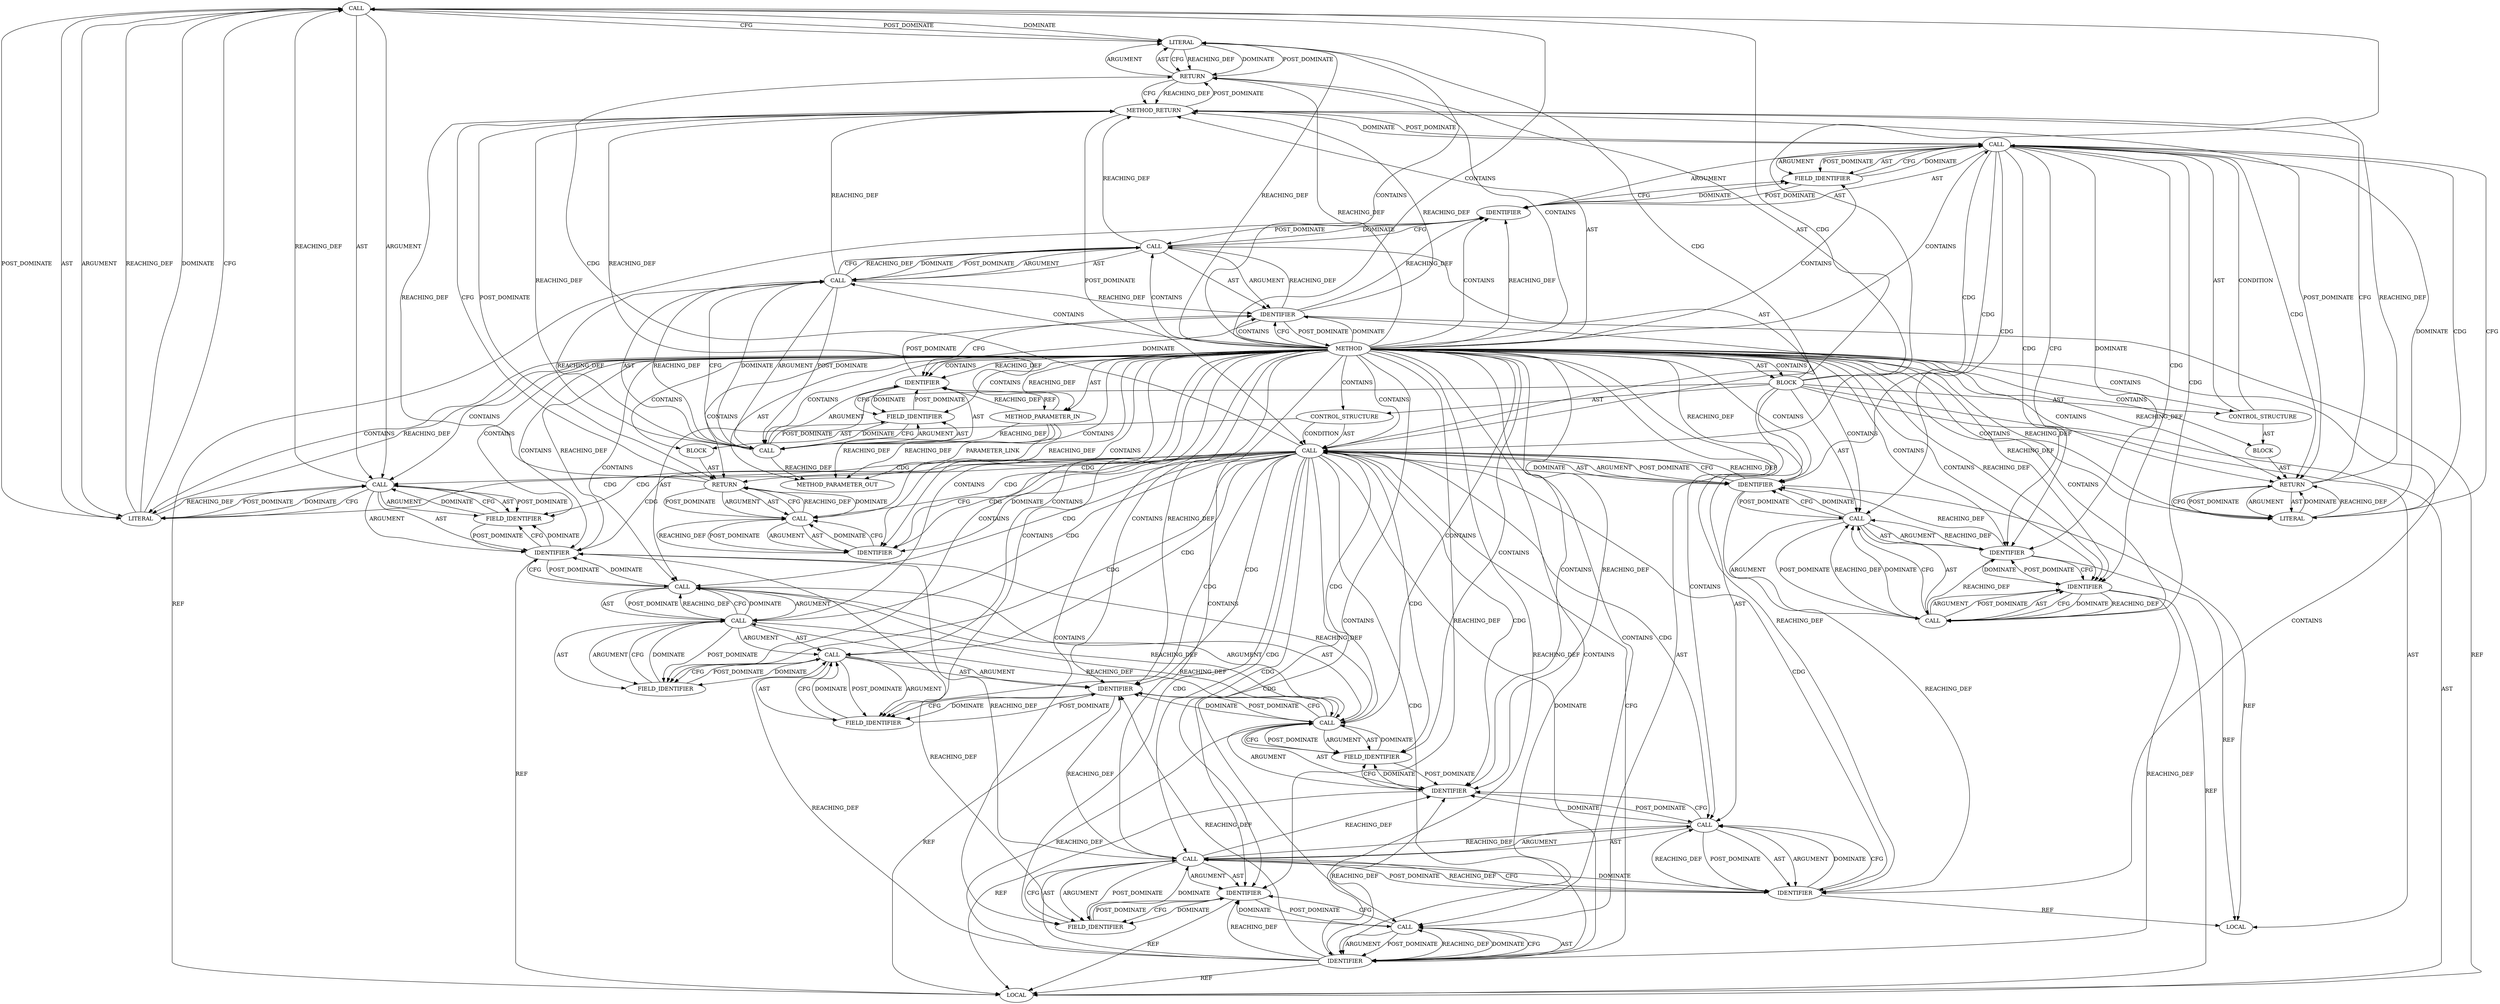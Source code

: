 digraph {
  8652 [label=CALL ORDER=10 ARGUMENT_INDEX=-1 CODE="strp->copy_mode = 1" COLUMN_NUMBER=2 METHOD_FULL_NAME="<operator>.assignment" LINE_NUMBER=135 TYPE_FULL_NAME="<empty>" DISPATCH_TYPE="STATIC_DISPATCH" SIGNATURE="" NAME="<operator>.assignment"]
  8622 [label=BLOCK ORDER=2 ARGUMENT_INDEX=-1 CODE="<empty>" COLUMN_NUMBER=3 LINE_NUMBER=125 TYPE_FULL_NAME="void"]
  8653 [label=CALL ORDER=1 ARGUMENT_INDEX=1 CODE="strp->copy_mode" COLUMN_NUMBER=2 METHOD_FULL_NAME="<operator>.indirectFieldAccess" LINE_NUMBER=135 TYPE_FULL_NAME="<empty>" DISPATCH_TYPE="STATIC_DISPATCH" SIGNATURE="" NAME="<operator>.indirectFieldAccess"]
  8611 [label=CALL ORDER=2 ARGUMENT_INDEX=-1 CODE="*strp = &ctx->strp" COLUMN_NUMBER=23 METHOD_FULL_NAME="<operator>.assignment" LINE_NUMBER=121 TYPE_FULL_NAME="<empty>" DISPATCH_TYPE="STATIC_DISPATCH" SIGNATURE="" NAME="<operator>.assignment"]
  8646 [label=FIELD_IDENTIFIER ORDER=2 ARGUMENT_INDEX=2 CODE="sk" COLUMN_NUMBER=16 LINE_NUMBER=134 CANONICAL_NAME="sk"]
  21511 [label=METHOD_PARAMETER_OUT ORDER=1 CODE="struct tls_sw_context_rx *ctx" IS_VARIADIC=false COLUMN_NUMBER=22 LINE_NUMBER=119 TYPE_FULL_NAME="tls_sw_context_rx*" EVALUATION_STRATEGY="BY_VALUE" INDEX=1 NAME="ctx"]
  8639 [label=CALL ORDER=1 ARGUMENT_INDEX=1 CODE="strp->anchor" COLUMN_NUMBER=2 METHOD_FULL_NAME="<operator>.indirectFieldAccess" LINE_NUMBER=132 TYPE_FULL_NAME="<empty>" DISPATCH_TYPE="STATIC_DISPATCH" SIGNATURE="" NAME="<operator>.indirectFieldAccess"]
  8657 [label=RETURN ORDER=11 ARGUMENT_INDEX=-1 CODE="return 0;" COLUMN_NUMBER=2 LINE_NUMBER=137]
  8628 [label=IDENTIFIER ORDER=1 ARGUMENT_INDEX=1 CODE="strp" COLUMN_NUMBER=31 LINE_NUMBER=127 TYPE_FULL_NAME="tls_strparser*" NAME="strp"]
  8630 [label=CALL ORDER=1 ARGUMENT_INDEX=-1 CODE="!skb" COLUMN_NUMBER=6 METHOD_FULL_NAME="<operator>.logicalNot" LINE_NUMBER=128 TYPE_FULL_NAME="<empty>" DISPATCH_TYPE="STATIC_DISPATCH" SIGNATURE="" NAME="<operator>.logicalNot"]
  8619 [label=CALL ORDER=1 ARGUMENT_INDEX=-1 CODE="strp->copy_mode" COLUMN_NUMBER=6 METHOD_FULL_NAME="<operator>.indirectFieldAccess" LINE_NUMBER=124 TYPE_FULL_NAME="<empty>" DISPATCH_TYPE="STATIC_DISPATCH" SIGNATURE="" NAME="<operator>.indirectFieldAccess"]
  8637 [label=IDENTIFIER ORDER=1 ARGUMENT_INDEX=1 CODE="strp" COLUMN_NUMBER=23 LINE_NUMBER=131 TYPE_FULL_NAME="tls_strparser*" NAME="strp"]
  8656 [label=LITERAL ORDER=2 ARGUMENT_INDEX=2 CODE="1" COLUMN_NUMBER=20 LINE_NUMBER=135 TYPE_FULL_NAME="int"]
  8623 [label=RETURN ORDER=1 ARGUMENT_INDEX=1 CODE="return 0;" COLUMN_NUMBER=3 LINE_NUMBER=125]
  8625 [label=CALL ORDER=5 ARGUMENT_INDEX=-1 CODE="skb = tls_strp_msg_make_copy(strp)" COLUMN_NUMBER=2 METHOD_FULL_NAME="<operator>.assignment" LINE_NUMBER=127 TYPE_FULL_NAME="<empty>" DISPATCH_TYPE="STATIC_DISPATCH" SIGNATURE="" NAME="<operator>.assignment"]
  8636 [label=CALL ORDER=7 ARGUMENT_INDEX=-1 CODE="tls_strp_anchor_free(strp)" COLUMN_NUMBER=2 METHOD_FULL_NAME="tls_strp_anchor_free" LINE_NUMBER=131 TYPE_FULL_NAME="<empty>" DISPATCH_TYPE="STATIC_DISPATCH" SIGNATURE="" NAME="tls_strp_anchor_free"]
  8616 [label=FIELD_IDENTIFIER ORDER=2 ARGUMENT_INDEX=2 CODE="strp" COLUMN_NUMBER=32 LINE_NUMBER=121 CANONICAL_NAME="strp"]
  8621 [label=FIELD_IDENTIFIER ORDER=2 ARGUMENT_INDEX=2 CODE="copy_mode" COLUMN_NUMBER=6 LINE_NUMBER=124 CANONICAL_NAME="copy_mode"]
  8647 [label=CALL ORDER=2 ARGUMENT_INDEX=2 CODE="strp->stm.full_len" COLUMN_NUMBER=26 METHOD_FULL_NAME="<operator>.fieldAccess" LINE_NUMBER=134 TYPE_FULL_NAME="<empty>" DISPATCH_TYPE="STATIC_DISPATCH" SIGNATURE="" NAME="<operator>.fieldAccess"]
  8649 [label=IDENTIFIER ORDER=1 ARGUMENT_INDEX=1 CODE="strp" COLUMN_NUMBER=26 LINE_NUMBER=134 TYPE_FULL_NAME="tls_strparser*" NAME="strp"]
  8613 [label=CALL ORDER=2 ARGUMENT_INDEX=2 CODE="&ctx->strp" COLUMN_NUMBER=31 METHOD_FULL_NAME="<operator>.addressOf" LINE_NUMBER=121 TYPE_FULL_NAME="<empty>" DISPATCH_TYPE="STATIC_DISPATCH" SIGNATURE="" NAME="<operator>.addressOf"]
  8614 [label=CALL ORDER=1 ARGUMENT_INDEX=1 CODE="ctx->strp" COLUMN_NUMBER=32 METHOD_FULL_NAME="<operator>.indirectFieldAccess" LINE_NUMBER=121 TYPE_FULL_NAME="<empty>" DISPATCH_TYPE="STATIC_DISPATCH" SIGNATURE="" NAME="<operator>.indirectFieldAccess"]
  8654 [label=IDENTIFIER ORDER=1 ARGUMENT_INDEX=1 CODE="strp" COLUMN_NUMBER=2 LINE_NUMBER=135 TYPE_FULL_NAME="tls_strparser*" NAME="strp"]
  8648 [label=CALL ORDER=1 ARGUMENT_INDEX=1 CODE="strp->stm" COLUMN_NUMBER=26 METHOD_FULL_NAME="<operator>.indirectFieldAccess" LINE_NUMBER=134 TYPE_FULL_NAME="<empty>" DISPATCH_TYPE="STATIC_DISPATCH" SIGNATURE="" NAME="<operator>.indirectFieldAccess"]
  8650 [label=FIELD_IDENTIFIER ORDER=2 ARGUMENT_INDEX=2 CODE="stm" COLUMN_NUMBER=26 LINE_NUMBER=134 CANONICAL_NAME="stm"]
  8615 [label=IDENTIFIER ORDER=1 ARGUMENT_INDEX=1 CODE="ctx" COLUMN_NUMBER=32 LINE_NUMBER=121 TYPE_FULL_NAME="tls_sw_context_rx*" NAME="ctx"]
  8635 [label=IDENTIFIER ORDER=1 ARGUMENT_INDEX=1 CODE="ENOMEM" COLUMN_NUMBER=11 LINE_NUMBER=129 TYPE_FULL_NAME="ANY" NAME="ENOMEM"]
  8612 [label=IDENTIFIER ORDER=1 ARGUMENT_INDEX=1 CODE="strp" COLUMN_NUMBER=24 LINE_NUMBER=121 TYPE_FULL_NAME="tls_strparser*" NAME="strp"]
  8629 [label=CONTROL_STRUCTURE CONTROL_STRUCTURE_TYPE="IF" ORDER=6 PARSER_TYPE_NAME="CASTIfStatement" ARGUMENT_INDEX=-1 CODE="if (!skb)" COLUMN_NUMBER=2 LINE_NUMBER=128]
  8631 [label=IDENTIFIER ORDER=1 ARGUMENT_INDEX=1 CODE="skb" COLUMN_NUMBER=7 LINE_NUMBER=128 TYPE_FULL_NAME="sk_buff*" NAME="skb"]
  8617 [label=LOCAL ORDER=3 CODE="struct sk_buff* skb" COLUMN_NUMBER=17 LINE_NUMBER=122 TYPE_FULL_NAME="sk_buff*" NAME="skb"]
  8655 [label=FIELD_IDENTIFIER ORDER=2 ARGUMENT_INDEX=2 CODE="copy_mode" COLUMN_NUMBER=2 LINE_NUMBER=135 CANONICAL_NAME="copy_mode"]
  8641 [label=FIELD_IDENTIFIER ORDER=2 ARGUMENT_INDEX=2 CODE="anchor" COLUMN_NUMBER=2 LINE_NUMBER=132 CANONICAL_NAME="anchor"]
  8632 [label=BLOCK ORDER=2 ARGUMENT_INDEX=-1 CODE="<empty>" COLUMN_NUMBER=3 LINE_NUMBER=129 TYPE_FULL_NAME="void"]
  8645 [label=IDENTIFIER ORDER=1 ARGUMENT_INDEX=1 CODE="strp" COLUMN_NUMBER=16 LINE_NUMBER=134 TYPE_FULL_NAME="tls_strparser*" NAME="strp"]
  8640 [label=IDENTIFIER ORDER=1 ARGUMENT_INDEX=1 CODE="strp" COLUMN_NUMBER=2 LINE_NUMBER=132 TYPE_FULL_NAME="tls_strparser*" NAME="strp"]
  8627 [label=CALL ORDER=2 ARGUMENT_INDEX=2 CODE="tls_strp_msg_make_copy(strp)" COLUMN_NUMBER=8 METHOD_FULL_NAME="tls_strp_msg_make_copy" LINE_NUMBER=127 TYPE_FULL_NAME="<empty>" DISPATCH_TYPE="STATIC_DISPATCH" SIGNATURE="" NAME="tls_strp_msg_make_copy"]
  8609 [label=BLOCK ORDER=2 ARGUMENT_INDEX=-1 CODE="{
	struct tls_strparser *strp = &ctx->strp;
	struct sk_buff *skb;

	if (strp->copy_mode)
		return 0;

	skb = tls_strp_msg_make_copy(strp);
	if (!skb)
		return -ENOMEM;

	tls_strp_anchor_free(strp);
	strp->anchor = skb;

	tcp_read_done(strp->sk, strp->stm.full_len);
	strp->copy_mode = 1;

	return 0;
}" COLUMN_NUMBER=1 LINE_NUMBER=120 TYPE_FULL_NAME="void"]
  8607 [label=METHOD COLUMN_NUMBER=1 LINE_NUMBER=119 COLUMN_NUMBER_END=1 IS_EXTERNAL=false SIGNATURE="int tls_strp_msg_cow (tls_sw_context_rx*)" NAME="tls_strp_msg_cow" AST_PARENT_TYPE="TYPE_DECL" AST_PARENT_FULL_NAME="tls_strp.c:<global>" ORDER=8 CODE="int tls_strp_msg_cow(struct tls_sw_context_rx *ctx)
{
	struct tls_strparser *strp = &ctx->strp;
	struct sk_buff *skb;

	if (strp->copy_mode)
		return 0;

	skb = tls_strp_msg_make_copy(strp);
	if (!skb)
		return -ENOMEM;

	tls_strp_anchor_free(strp);
	strp->anchor = skb;

	tcp_read_done(strp->sk, strp->stm.full_len);
	strp->copy_mode = 1;

	return 0;
}" FULL_NAME="tls_strp_msg_cow" LINE_NUMBER_END=138 FILENAME="tls_strp.c"]
  8633 [label=RETURN ORDER=1 ARGUMENT_INDEX=1 CODE="return -ENOMEM;" COLUMN_NUMBER=3 LINE_NUMBER=129]
  8642 [label=IDENTIFIER ORDER=2 ARGUMENT_INDEX=2 CODE="skb" COLUMN_NUMBER=17 LINE_NUMBER=132 TYPE_FULL_NAME="sk_buff*" NAME="skb"]
  8620 [label=IDENTIFIER ORDER=1 ARGUMENT_INDEX=1 CODE="strp" COLUMN_NUMBER=6 LINE_NUMBER=124 TYPE_FULL_NAME="tls_strparser*" NAME="strp"]
  8626 [label=IDENTIFIER ORDER=1 ARGUMENT_INDEX=1 CODE="skb" COLUMN_NUMBER=2 LINE_NUMBER=127 TYPE_FULL_NAME="sk_buff*" NAME="skb"]
  8659 [label=METHOD_RETURN ORDER=3 CODE="RET" COLUMN_NUMBER=1 LINE_NUMBER=119 TYPE_FULL_NAME="int" EVALUATION_STRATEGY="BY_VALUE"]
  8638 [label=CALL ORDER=8 ARGUMENT_INDEX=-1 CODE="strp->anchor = skb" COLUMN_NUMBER=2 METHOD_FULL_NAME="<operator>.assignment" LINE_NUMBER=132 TYPE_FULL_NAME="<empty>" DISPATCH_TYPE="STATIC_DISPATCH" SIGNATURE="" NAME="<operator>.assignment"]
  8608 [label=METHOD_PARAMETER_IN ORDER=1 CODE="struct tls_sw_context_rx *ctx" IS_VARIADIC=false COLUMN_NUMBER=22 LINE_NUMBER=119 TYPE_FULL_NAME="tls_sw_context_rx*" EVALUATION_STRATEGY="BY_VALUE" INDEX=1 NAME="ctx"]
  8624 [label=LITERAL ORDER=1 ARGUMENT_INDEX=-1 CODE="0" COLUMN_NUMBER=10 LINE_NUMBER=125 TYPE_FULL_NAME="int"]
  8610 [label=LOCAL ORDER=1 CODE="struct tls_strparser* strp" COLUMN_NUMBER=23 LINE_NUMBER=121 TYPE_FULL_NAME="tls_strparser*" NAME="strp"]
  8634 [label=CALL ORDER=1 ARGUMENT_INDEX=-1 CODE="-ENOMEM" COLUMN_NUMBER=10 METHOD_FULL_NAME="<operator>.minus" LINE_NUMBER=129 TYPE_FULL_NAME="<empty>" DISPATCH_TYPE="STATIC_DISPATCH" SIGNATURE="" NAME="<operator>.minus"]
  8658 [label=LITERAL ORDER=1 ARGUMENT_INDEX=-1 CODE="0" COLUMN_NUMBER=9 LINE_NUMBER=137 TYPE_FULL_NAME="int"]
  8644 [label=CALL ORDER=1 ARGUMENT_INDEX=1 CODE="strp->sk" COLUMN_NUMBER=16 METHOD_FULL_NAME="<operator>.indirectFieldAccess" LINE_NUMBER=134 TYPE_FULL_NAME="<empty>" DISPATCH_TYPE="STATIC_DISPATCH" SIGNATURE="" NAME="<operator>.indirectFieldAccess"]
  8651 [label=FIELD_IDENTIFIER ORDER=2 ARGUMENT_INDEX=2 CODE="full_len" COLUMN_NUMBER=26 LINE_NUMBER=134 CANONICAL_NAME="full_len"]
  8618 [label=CONTROL_STRUCTURE CONTROL_STRUCTURE_TYPE="IF" ORDER=4 PARSER_TYPE_NAME="CASTIfStatement" ARGUMENT_INDEX=-1 CODE="if (strp->copy_mode)" COLUMN_NUMBER=2 LINE_NUMBER=124]
  8643 [label=CALL ORDER=9 ARGUMENT_INDEX=-1 CODE="tcp_read_done(strp->sk, strp->stm.full_len)" COLUMN_NUMBER=2 METHOD_FULL_NAME="tcp_read_done" LINE_NUMBER=134 TYPE_FULL_NAME="<empty>" DISPATCH_TYPE="STATIC_DISPATCH" SIGNATURE="" NAME="tcp_read_done"]
  8626 -> 8631 [label=REACHING_DEF VARIABLE="skb"]
  8649 -> 8644 [label=POST_DOMINATE ]
  8648 -> 8650 [label=ARGUMENT ]
  8615 -> 8616 [label=DOMINATE ]
  8656 -> 8652 [label=REACHING_DEF VARIABLE="1"]
  8611 -> 8613 [label=POST_DOMINATE ]
  8620 -> 8611 [label=POST_DOMINATE ]
  8616 -> 8614 [label=DOMINATE ]
  8653 -> 8656 [label=DOMINATE ]
  8641 -> 8640 [label=POST_DOMINATE ]
  8630 -> 8651 [label=CDG ]
  8631 -> 8642 [label=REACHING_DEF VARIABLE="skb"]
  8654 -> 8655 [label=CFG ]
  8637 -> 8645 [label=REACHING_DEF VARIABLE="strp"]
  8648 -> 8650 [label=POST_DOMINATE ]
  8647 -> 8643 [label=REACHING_DEF VARIABLE="strp->stm.full_len"]
  8625 -> 8626 [label=AST ]
  8628 -> 8610 [label=REF ]
  8612 -> 8611 [label=REACHING_DEF VARIABLE="strp"]
  8607 -> 8658 [label=CONTAINS ]
  8614 -> 8613 [label=REACHING_DEF VARIABLE="ctx->strp"]
  8614 -> 8613 [label=REACHING_DEF VARIABLE="ctx->strp"]
  8641 -> 8639 [label=DOMINATE ]
  8607 -> 8653 [label=CONTAINS ]
  8607 -> 8612 [label=DOMINATE ]
  8607 -> 8621 [label=CONTAINS ]
  8612 -> 8607 [label=POST_DOMINATE ]
  8637 -> 8636 [label=REACHING_DEF VARIABLE="strp"]
  8607 -> 8626 [label=CONTAINS ]
  8629 -> 8632 [label=AST ]
  8647 -> 8651 [label=POST_DOMINATE ]
  8624 -> 8623 [label=DOMINATE ]
  8647 -> 8644 [label=REACHING_DEF VARIABLE="strp->stm.full_len"]
  8607 -> 8651 [label=CONTAINS ]
  8607 -> 8647 [label=CONTAINS ]
  8625 -> 8631 [label=CFG ]
  8607 -> 8645 [label=REACHING_DEF VARIABLE=""]
  8621 -> 8619 [label=CFG ]
  8642 -> 8638 [label=DOMINATE ]
  8633 -> 8659 [label=REACHING_DEF VARIABLE="<RET>"]
  8607 -> 8622 [label=CONTAINS ]
  8613 -> 8611 [label=CFG ]
  8609 -> 8611 [label=AST ]
  8619 -> 8625 [label=CDG ]
  8639 -> 8640 [label=ARGUMENT ]
  8607 -> 8654 [label=REACHING_DEF VARIABLE=""]
  8652 -> 8653 [label=AST ]
  8619 -> 8626 [label=DOMINATE ]
  8614 -> 8613 [label=CFG ]
  8614 -> 8613 [label=DOMINATE ]
  8639 -> 8638 [label=REACHING_DEF VARIABLE="strp->anchor"]
  8615 -> 8616 [label=CFG ]
  8651 -> 8647 [label=CFG ]
  8652 -> 8653 [label=ARGUMENT ]
  8630 -> 8631 [label=AST ]
  8625 -> 8627 [label=AST ]
  8630 -> 8647 [label=CDG ]
  8645 -> 8646 [label=DOMINATE ]
  8657 -> 8658 [label=POST_DOMINATE ]
  8612 -> 8615 [label=DOMINATE ]
  8607 -> 8620 [label=REACHING_DEF VARIABLE=""]
  8628 -> 8627 [label=CFG ]
  8648 -> 8651 [label=DOMINATE ]
  8607 -> 8629 [label=CONTAINS ]
  8643 -> 8647 [label=ARGUMENT ]
  8644 -> 8643 [label=REACHING_DEF VARIABLE="strp->sk"]
  8639 -> 8649 [label=REACHING_DEF VARIABLE="strp->anchor"]
  8634 -> 8635 [label=POST_DOMINATE ]
  8642 -> 8639 [label=POST_DOMINATE ]
  8607 -> 21511 [label=AST ]
  8653 -> 8656 [label=CFG ]
  8612 -> 8659 [label=REACHING_DEF VARIABLE="strp"]
  8656 -> 8653 [label=POST_DOMINATE ]
  8607 -> 8625 [label=CONTAINS ]
  8607 -> 8638 [label=CONTAINS ]
  8623 -> 8659 [label=CFG ]
  8655 -> 8654 [label=POST_DOMINATE ]
  8607 -> 8633 [label=CONTAINS ]
  8652 -> 8656 [label=POST_DOMINATE ]
  8648 -> 8650 [label=AST ]
  8630 -> 8642 [label=CDG ]
  8607 -> 8630 [label=CONTAINS ]
  8607 -> 8614 [label=CONTAINS ]
  8630 -> 8646 [label=CDG ]
  8611 -> 8613 [label=ARGUMENT ]
  8630 -> 8637 [label=CFG ]
  8621 -> 8620 [label=POST_DOMINATE ]
  8634 -> 8633 [label=CFG ]
  8643 -> 8647 [label=AST ]
  8607 -> 8657 [label=CONTAINS ]
  8614 -> 8615 [label=AST ]
  8644 -> 8646 [label=AST ]
  8639 -> 8641 [label=AST ]
  8630 -> 8637 [label=CDG ]
  8614 -> 8616 [label=ARGUMENT ]
  8657 -> 8659 [label=CFG ]
  8613 -> 8611 [label=REACHING_DEF VARIABLE="&ctx->strp"]
  8643 -> 8654 [label=DOMINATE ]
  8636 -> 8637 [label=AST ]
  8607 -> 8636 [label=CONTAINS ]
  8638 -> 8639 [label=ARGUMENT ]
  8642 -> 8639 [label=REACHING_DEF VARIABLE="skb"]
  8630 -> 8638 [label=CDG ]
  8619 -> 8626 [label=CDG ]
  8619 -> 8630 [label=CDG ]
  8631 -> 8625 [label=POST_DOMINATE ]
  8624 -> 8623 [label=REACHING_DEF VARIABLE="0"]
  8643 -> 8654 [label=CFG ]
  8627 -> 8626 [label=REACHING_DEF VARIABLE="tls_strp_msg_make_copy(strp)"]
  8630 -> 8652 [label=CDG ]
  8607 -> 8639 [label=CONTAINS ]
  8649 -> 8650 [label=DOMINATE ]
  8631 -> 8617 [label=REF ]
  8634 -> 8635 [label=ARGUMENT ]
  8644 -> 8645 [label=ARGUMENT ]
  8608 -> 8615 [label=REACHING_DEF VARIABLE="ctx"]
  8609 -> 8652 [label=AST ]
  8645 -> 8638 [label=POST_DOMINATE ]
  8659 -> 8657 [label=POST_DOMINATE ]
  8650 -> 8648 [label=DOMINATE ]
  8612 -> 8628 [label=REACHING_DEF VARIABLE="strp"]
  8607 -> 8618 [label=CONTAINS ]
  8623 -> 8624 [label=POST_DOMINATE ]
  8630 -> 8631 [label=ARGUMENT ]
  8641 -> 8639 [label=CFG ]
  8607 -> 8615 [label=CONTAINS ]
  8651 -> 8647 [label=DOMINATE ]
  8607 -> 8635 [label=REACHING_DEF VARIABLE=""]
  8609 -> 8636 [label=AST ]
  8659 -> 8633 [label=POST_DOMINATE ]
  8627 -> 8628 [label=ARGUMENT ]
  8628 -> 8627 [label=DOMINATE ]
  8607 -> 8609 [label=CONTAINS ]
  8607 -> 8637 [label=REACHING_DEF VARIABLE=""]
  8647 -> 8648 [label=AST ]
  8607 -> 8613 [label=CONTAINS ]
  8655 -> 8653 [label=DOMINATE ]
  8619 -> 8624 [label=CDG ]
  8631 -> 8630 [label=CFG ]
  8658 -> 8657 [label=CFG ]
  8630 -> 8636 [label=CDG ]
  8619 -> 8624 [label=CFG ]
  8630 -> 8640 [label=CDG ]
  8607 -> 8645 [label=CONTAINS ]
  8635 -> 8634 [label=DOMINATE ]
  8637 -> 8654 [label=REACHING_DEF VARIABLE="strp"]
  8643 -> 8644 [label=AST ]
  8616 -> 8614 [label=CFG ]
  8656 -> 8652 [label=DOMINATE ]
  8607 -> 8608 [label=REACHING_DEF VARIABLE=""]
  8626 -> 8628 [label=DOMINATE ]
  8607 -> 8648 [label=CONTAINS ]
  8611 -> 8612 [label=ARGUMENT ]
  8621 -> 8619 [label=DOMINATE ]
  8633 -> 8634 [label=POST_DOMINATE ]
  8620 -> 8621 [label=CFG ]
  8647 -> 8643 [label=CFG ]
  8647 -> 8648 [label=ARGUMENT ]
  8632 -> 8633 [label=AST ]
  8659 -> 8623 [label=POST_DOMINATE ]
  8625 -> 8626 [label=ARGUMENT ]
  8630 -> 8657 [label=CDG ]
  8639 -> 8642 [label=CFG ]
  8607 -> 8658 [label=REACHING_DEF VARIABLE=""]
  8659 -> 8630 [label=POST_DOMINATE ]
  8630 -> 8648 [label=CDG ]
  8631 -> 8630 [label=REACHING_DEF VARIABLE="skb"]
  8630 -> 8656 [label=CDG ]
  8638 -> 8642 [label=POST_DOMINATE ]
  8644 -> 8647 [label=REACHING_DEF VARIABLE="strp->sk"]
  8607 -> 8659 [label=AST ]
  8609 -> 8629 [label=AST ]
  8607 -> 8615 [label=REACHING_DEF VARIABLE=""]
  8614 -> 8616 [label=AST ]
  8644 -> 8649 [label=CFG ]
  8646 -> 8644 [label=DOMINATE ]
  8625 -> 8631 [label=DOMINATE ]
  8654 -> 8643 [label=POST_DOMINATE ]
  8618 -> 8619 [label=CONDITION ]
  8647 -> 8643 [label=DOMINATE ]
  8607 -> 8627 [label=CONTAINS ]
  8640 -> 8636 [label=POST_DOMINATE ]
  8611 -> 8612 [label=AST ]
  8608 -> 21511 [label=REACHING_DEF VARIABLE="ctx"]
  8608 -> 21511 [label=REACHING_DEF VARIABLE="ctx"]
  8627 -> 8625 [label=REACHING_DEF VARIABLE="tls_strp_msg_make_copy(strp)"]
  8650 -> 8648 [label=CFG ]
  8613 -> 8614 [label=ARGUMENT ]
  8637 -> 8636 [label=DOMINATE ]
  8639 -> 8641 [label=POST_DOMINATE ]
  8639 -> 8642 [label=DOMINATE ]
  8643 -> 8647 [label=POST_DOMINATE ]
  8607 -> 8642 [label=REACHING_DEF VARIABLE=""]
  8607 -> 8623 [label=REACHING_DEF VARIABLE=""]
  8615 -> 8608 [label=REF ]
  8658 -> 8657 [label=DOMINATE ]
  8647 -> 8651 [label=AST ]
  8607 -> 8609 [label=AST ]
  8655 -> 8653 [label=CFG ]
  8607 -> 8624 [label=REACHING_DEF VARIABLE=""]
  8633 -> 8634 [label=ARGUMENT ]
  8657 -> 8658 [label=ARGUMENT ]
  8613 -> 8612 [label=REACHING_DEF VARIABLE="&ctx->strp"]
  8656 -> 8653 [label=REACHING_DEF VARIABLE="1"]
  8609 -> 8625 [label=AST ]
  8630 -> 8658 [label=CDG ]
  8607 -> 8640 [label=CONTAINS ]
  8607 -> 8656 [label=CONTAINS ]
  8611 -> 8659 [label=REACHING_DEF VARIABLE="*strp = &ctx->strp"]
  8653 -> 8655 [label=AST ]
  8607 -> 8632 [label=CONTAINS ]
  8628 -> 8627 [label=REACHING_DEF VARIABLE="strp"]
  8658 -> 8652 [label=POST_DOMINATE ]
  8652 -> 8658 [label=DOMINATE ]
  8607 -> 8628 [label=CONTAINS ]
  8657 -> 8659 [label=REACHING_DEF VARIABLE="<RET>"]
  8607 -> 8612 [label=CONTAINS ]
  8640 -> 8641 [label=DOMINATE ]
  8607 -> 8616 [label=CONTAINS ]
  8649 -> 8610 [label=REF ]
  8630 -> 8644 [label=CDG ]
  8614 -> 8616 [label=POST_DOMINATE ]
  8638 -> 8642 [label=AST ]
  8644 -> 8649 [label=DOMINATE ]
  8651 -> 8648 [label=POST_DOMINATE ]
  8607 -> 8624 [label=CONTAINS ]
  8609 -> 8610 [label=AST ]
  8654 -> 8610 [label=REF ]
  8607 -> 8657 [label=REACHING_DEF VARIABLE=""]
  8633 -> 8659 [label=CFG ]
  8649 -> 8650 [label=CFG ]
  8646 -> 8644 [label=CFG ]
  8619 -> 8624 [label=DOMINATE ]
  8628 -> 8637 [label=REACHING_DEF VARIABLE="strp"]
  8624 -> 8623 [label=CFG ]
  8609 -> 8618 [label=AST ]
  8607 -> 8642 [label=CONTAINS ]
  8630 -> 8635 [label=DOMINATE ]
  8625 -> 8627 [label=ARGUMENT ]
  8619 -> 8621 [label=ARGUMENT ]
  8607 -> 8649 [label=REACHING_DEF VARIABLE=""]
  8620 -> 8610 [label=REF ]
  8630 -> 8633 [label=CDG ]
  8630 -> 8631 [label=POST_DOMINATE ]
  8627 -> 8625 [label=DOMINATE ]
  8609 -> 8617 [label=AST ]
  8635 -> 8634 [label=CFG ]
  8620 -> 8621 [label=DOMINATE ]
  8612 -> 8610 [label=REF ]
  8630 -> 8635 [label=CFG ]
  8607 -> 8652 [label=CONTAINS ]
  8636 -> 8640 [label=CFG ]
  8630 -> 8634 [label=CDG ]
  8625 -> 8627 [label=POST_DOMINATE ]
  8653 -> 8654 [label=ARGUMENT ]
  8638 -> 8639 [label=AST ]
  8619 -> 8627 [label=CDG ]
  8613 -> 8614 [label=POST_DOMINATE ]
  8640 -> 8610 [label=REF ]
  8626 -> 8625 [label=REACHING_DEF VARIABLE="skb"]
  8634 -> 8633 [label=REACHING_DEF VARIABLE="-ENOMEM"]
  8630 -> 8645 [label=CDG ]
  8630 -> 8639 [label=CDG ]
  8615 -> 8612 [label=POST_DOMINATE ]
  8644 -> 8646 [label=POST_DOMINATE ]
  8630 -> 8655 [label=CDG ]
  8630 -> 8635 [label=CDG ]
  8630 -> 8641 [label=CDG ]
  8619 -> 8621 [label=POST_DOMINATE ]
  8630 -> 8649 [label=CDG ]
  8629 -> 8630 [label=AST ]
  8650 -> 8649 [label=POST_DOMINATE ]
  8616 -> 8615 [label=POST_DOMINATE ]
  8607 -> 8641 [label=CONTAINS ]
  8658 -> 8657 [label=REACHING_DEF VARIABLE="0"]
  8630 -> 8654 [label=CDG ]
  8659 -> 8619 [label=POST_DOMINATE ]
  8626 -> 8628 [label=CFG ]
  8607 -> 8619 [label=CONTAINS ]
  8645 -> 8646 [label=CFG ]
  8652 -> 8656 [label=AST ]
  8642 -> 8617 [label=REF ]
  8607 -> 8635 [label=CONTAINS ]
  8638 -> 8645 [label=CFG ]
  8609 -> 8657 [label=AST ]
  8639 -> 8654 [label=REACHING_DEF VARIABLE="strp->anchor"]
  8653 -> 8652 [label=REACHING_DEF VARIABLE="strp->copy_mode"]
  8627 -> 8628 [label=POST_DOMINATE ]
  8623 -> 8624 [label=ARGUMENT ]
  8619 -> 8620 [label=AST ]
  8613 -> 8614 [label=AST ]
  8627 -> 8625 [label=CFG ]
  8622 -> 8623 [label=AST ]
  8639 -> 8645 [label=REACHING_DEF VARIABLE="strp->anchor"]
  8648 -> 8649 [label=AST ]
  8607 -> 8612 [label=CFG ]
  8637 -> 8640 [label=REACHING_DEF VARIABLE="strp"]
  8652 -> 8658 [label=CFG ]
  8631 -> 8630 [label=DOMINATE ]
  8611 -> 8620 [label=DOMINATE ]
  8626 -> 8617 [label=REF ]
  8614 -> 8659 [label=REACHING_DEF VARIABLE="ctx->strp"]
  8634 -> 8635 [label=AST ]
  8642 -> 8638 [label=CFG ]
  8607 -> 8620 [label=CONTAINS ]
  8646 -> 8645 [label=POST_DOMINATE ]
  8637 -> 8610 [label=REF ]
  8640 -> 8641 [label=CFG ]
  8647 -> 8651 [label=ARGUMENT ]
  8611 -> 8613 [label=AST ]
  8629 -> 8630 [label=CONDITION ]
  8635 -> 8634 [label=REACHING_DEF VARIABLE="ENOMEM"]
  8619 -> 8621 [label=AST ]
  8638 -> 8642 [label=ARGUMENT ]
  8630 -> 8643 [label=CDG ]
  8645 -> 8610 [label=REF ]
  8623 -> 8659 [label=REACHING_DEF VARIABLE="<RET>"]
  8636 -> 8637 [label=ARGUMENT ]
  8636 -> 8640 [label=DOMINATE ]
  8607 -> 8631 [label=REACHING_DEF VARIABLE=""]
  8630 -> 8653 [label=CDG ]
  8607 -> 8631 [label=CONTAINS ]
  8652 -> 8656 [label=ARGUMENT ]
  8607 -> 8623 [label=CONTAINS ]
  8618 -> 8622 [label=AST ]
  8607 -> 8608 [label=AST ]
  8642 -> 8638 [label=REACHING_DEF VARIABLE="skb"]
  8644 -> 8654 [label=REACHING_DEF VARIABLE="strp->sk"]
  8607 -> 8650 [label=CONTAINS ]
  8639 -> 8640 [label=AST ]
  8612 -> 8620 [label=REACHING_DEF VARIABLE="strp"]
  8638 -> 8645 [label=DOMINATE ]
  8607 -> 8634 [label=CONTAINS ]
  8633 -> 8634 [label=AST ]
  8634 -> 8633 [label=DOMINATE ]
  8611 -> 8620 [label=CFG ]
  8623 -> 8624 [label=AST ]
  8607 -> 8644 [label=CONTAINS ]
  8639 -> 8641 [label=ARGUMENT ]
  8618 -> 8619 [label=AST ]
  8607 -> 8655 [label=CONTAINS ]
  8619 -> 8659 [label=DOMINATE ]
  8643 -> 8644 [label=ARGUMENT ]
  8653 -> 8655 [label=POST_DOMINATE ]
  8644 -> 8645 [label=AST ]
  8609 -> 8643 [label=AST ]
  8619 -> 8620 [label=ARGUMENT ]
  8619 -> 8631 [label=CDG ]
  8607 -> 8628 [label=REACHING_DEF VARIABLE=""]
  8619 -> 8626 [label=CFG ]
  8619 -> 8623 [label=CDG ]
  8648 -> 8649 [label=ARGUMENT ]
  8612 -> 8615 [label=CFG ]
  8653 -> 8655 [label=ARGUMENT ]
  8637 -> 8648 [label=REACHING_DEF VARIABLE="strp"]
  8644 -> 8646 [label=ARGUMENT ]
  8630 -> 8637 [label=DOMINATE ]
  8657 -> 8658 [label=AST ]
  8607 -> 8637 [label=CONTAINS ]
  8607 -> 8643 [label=CONTAINS ]
  8613 -> 8611 [label=DOMINATE ]
  8607 -> 8656 [label=REACHING_DEF VARIABLE=""]
  8656 -> 8652 [label=CFG ]
  8628 -> 8626 [label=POST_DOMINATE ]
  8653 -> 8654 [label=AST ]
  8609 -> 8638 [label=AST ]
  8637 -> 8636 [label=CFG ]
  8636 -> 8637 [label=POST_DOMINATE ]
  8608 -> 8659 [label=REACHING_DEF VARIABLE="ctx"]
  8627 -> 8628 [label=AST ]
  8614 -> 8615 [label=ARGUMENT ]
  8607 -> 8646 [label=CONTAINS ]
  8619 -> 8628 [label=CDG ]
  8613 -> 8659 [label=REACHING_DEF VARIABLE="&ctx->strp"]
  8614 -> 21511 [label=REACHING_DEF VARIABLE="ctx->strp"]
  8648 -> 8651 [label=CFG ]
  8654 -> 8655 [label=DOMINATE ]
  8607 -> 8654 [label=CONTAINS ]
  8607 -> 8611 [label=CONTAINS ]
  8637 -> 8649 [label=REACHING_DEF VARIABLE="strp"]
  8607 -> 8640 [label=REACHING_DEF VARIABLE=""]
  8607 -> 8649 [label=CONTAINS ]
  8608 -> 8614 [label=REACHING_DEF VARIABLE="ctx"]
  8630 -> 8650 [label=CDG ]
  8637 -> 8644 [label=REACHING_DEF VARIABLE="strp"]
  8608 -> 21511 [label=PARAMETER_LINK ]
}
